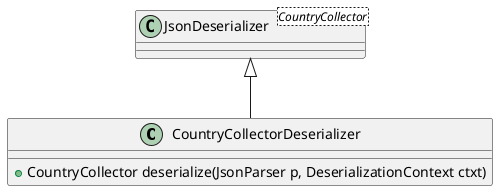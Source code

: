 @startuml
class CountryCollectorDeserializer [[java:CountryCollectorDeserializer]] {
	+CountryCollector deserialize(JsonParser p, DeserializationContext ctxt)
}
class "JsonDeserializer<CountryCollector>" as JsonDeserializer_CountryCollector_ {
}
JsonDeserializer_CountryCollector_ <|-- CountryCollectorDeserializer

@enduml

@startuml
class CountryCollectorModule [[java:CountryCollectorModule]] {
}
class Module [[java:com.sun.tools.sjavac.Module]] {
}
Module <|-- CountryCollectorModule

@enduml

@startuml
class CountryCollectorSerializer [[java:CountryCollectorSerializer]] {
	+void serialize(CountryCollector collector, JsonGenerator gen, SerializerProvider serializers)
}
class "JsonSerializer<CountryCollector>" as JsonSerializer_CountryCollector_ {
}
JsonSerializer_CountryCollector_ <|-- CountryCollectorSerializer

@enduml

@startuml
class CountryDeserializer [[java:CountryDeserializer]] {
	+Country deserialize(JsonParser p, DeserializationContext ctxt)
}
class "JsonDeserializer<Country>" as JsonDeserializer_Country_ {
}
JsonDeserializer_Country_ <|-- CountryDeserializer

@enduml

@startuml
class PersistenceHandler [[java:globingular.persistence.PersistenceHandler]] {
	-{static}Path FILE_COLLECTOR
	-{static}Path DATA_FOLDER
	-{static}String FILE_MAP_WORLD
	-{static}String SAMPLE_COLLECTOR
	-ObjectMapper objectMapper
	-ObjectMapper getObjectMapper()
	+CountryCollector loadMapCountryCollector()
	-World loadMapWorld()
	+void saveState(CountryCollector countryCollector)
}

@enduml

@startuml
class WorldDeserializer [[java:WorldDeserializer]] {
	+World deserialize(JsonParser p, DeserializationContext ctxt)
}
class "JsonDeserializer<World>" as JsonDeserializer_World_ {
}
JsonDeserializer_World_ <|-- WorldDeserializer

@enduml

@startuml
class WorldSerializer [[java:WorldSerializer]] {
	+void serialize(World value, JsonGenerator gen, SerializerProvider serializers)
}
class "JsonSerializer<World>" as JsonSerializer_World_ {
}
JsonSerializer_World_ <|-- WorldSerializer

@enduml